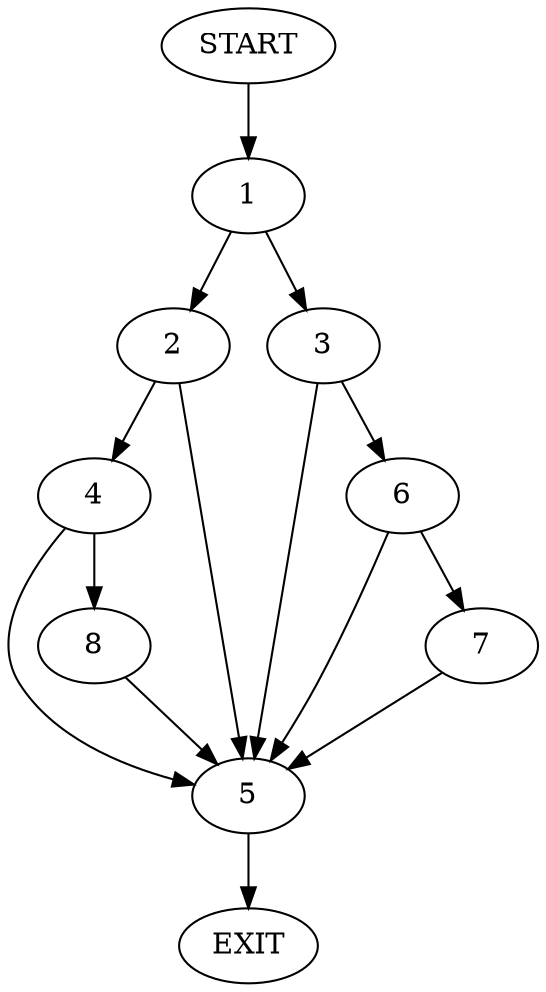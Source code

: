 digraph {
0 [label="START"]
9 [label="EXIT"]
0 -> 1
1 -> 2
1 -> 3
2 -> 4
2 -> 5
3 -> 6
3 -> 5
6 -> 5
6 -> 7
5 -> 9
7 -> 5
4 -> 5
4 -> 8
8 -> 5
}
